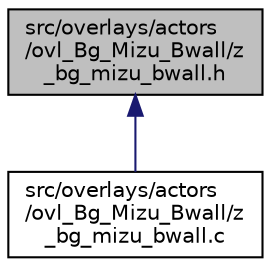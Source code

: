 digraph "src/overlays/actors/ovl_Bg_Mizu_Bwall/z_bg_mizu_bwall.h"
{
 // LATEX_PDF_SIZE
  edge [fontname="Helvetica",fontsize="10",labelfontname="Helvetica",labelfontsize="10"];
  node [fontname="Helvetica",fontsize="10",shape=record];
  Node1 [label="src/overlays/actors\l/ovl_Bg_Mizu_Bwall/z\l_bg_mizu_bwall.h",height=0.2,width=0.4,color="black", fillcolor="grey75", style="filled", fontcolor="black",tooltip=" "];
  Node1 -> Node2 [dir="back",color="midnightblue",fontsize="10",style="solid",fontname="Helvetica"];
  Node2 [label="src/overlays/actors\l/ovl_Bg_Mizu_Bwall/z\l_bg_mizu_bwall.c",height=0.2,width=0.4,color="black", fillcolor="white", style="filled",URL="$de/db7/z__bg__mizu__bwall_8c.html",tooltip=" "];
}
